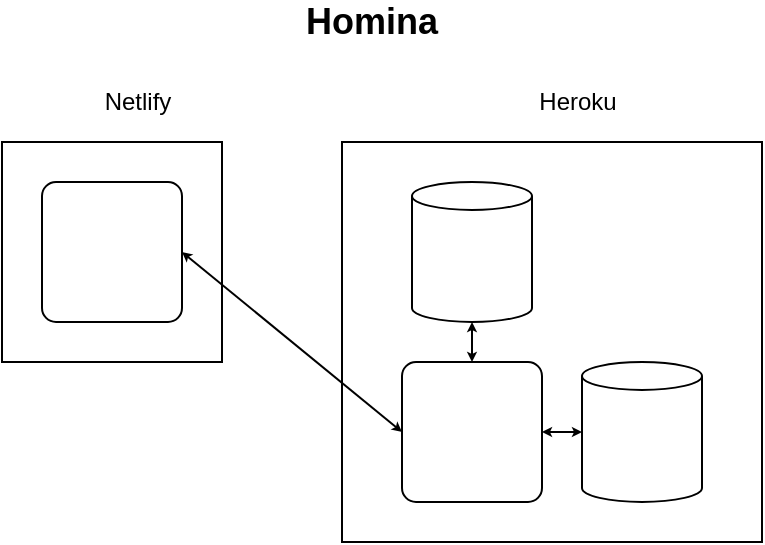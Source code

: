 <mxfile version="14.5.7" type="device"><diagram id="GjJt-kGcBOmC8ZCDO33m" name="Page-1"><mxGraphModel dx="654" dy="412" grid="0" gridSize="10" guides="1" tooltips="1" connect="1" arrows="1" fold="1" page="1" pageScale="1" pageWidth="850" pageHeight="1100" math="0" shadow="0"><root><mxCell id="0"/><mxCell id="1" parent="0"/><mxCell id="aL9clycYFhArttUdrQyp-5" value="" style="rounded=0;whiteSpace=wrap;html=1;" parent="1" vertex="1"><mxGeometry x="530" y="170" width="210" height="200" as="geometry"/></mxCell><mxCell id="GDOy3zB4d78wmAZiccrS-6" value="" style="group" vertex="1" connectable="0" parent="1"><mxGeometry x="560" y="280" width="70.01" height="70" as="geometry"/></mxCell><mxCell id="GDOy3zB4d78wmAZiccrS-3" value="" style="rounded=1;whiteSpace=wrap;html=1;arcSize=10;" vertex="1" parent="GDOy3zB4d78wmAZiccrS-6"><mxGeometry width="70" height="70" as="geometry"/></mxCell><mxCell id="GDOy3zB4d78wmAZiccrS-4" value="" style="shape=image;imageAspect=0;aspect=fixed;verticalLabelPosition=bottom;verticalAlign=top;image=https://external-content.duckduckgo.com/iu/?u=https%3A%2F%2Fcdn.freebiesupply.com%2Flogos%2Flarge%2F2x%2Fnodejs-icon-logo-png-transparent.png&amp;f=1&amp;nofb=1;" vertex="1" parent="GDOy3zB4d78wmAZiccrS-6"><mxGeometry x="16.85" y="15" width="36.31" height="40" as="geometry"/></mxCell><mxCell id="GDOy3zB4d78wmAZiccrS-10" value="" style="group" vertex="1" connectable="0" parent="1"><mxGeometry x="565" y="190" width="60" height="70" as="geometry"/></mxCell><mxCell id="GDOy3zB4d78wmAZiccrS-8" value="" style="shape=cylinder3;whiteSpace=wrap;html=1;boundedLbl=1;backgroundOutline=1;size=7.0;" vertex="1" parent="GDOy3zB4d78wmAZiccrS-10"><mxGeometry width="60" height="70" as="geometry"/></mxCell><mxCell id="GDOy3zB4d78wmAZiccrS-9" value="" style="shape=image;imageAspect=0;aspect=fixed;verticalLabelPosition=bottom;verticalAlign=top;image=https://upload.wikimedia.org/wikipedia/commons/thumb/2/29/Postgresql_elephant.svg/1200px-Postgresql_elephant.svg.png;" vertex="1" parent="GDOy3zB4d78wmAZiccrS-10"><mxGeometry x="8.19" y="17.5" width="43.62" height="45" as="geometry"/></mxCell><mxCell id="GDOy3zB4d78wmAZiccrS-19" value="" style="endArrow=classic;startArrow=classic;html=1;entryX=0.5;entryY=1;entryDx=0;entryDy=0;entryPerimeter=0;exitX=0.5;exitY=0;exitDx=0;exitDy=0;endSize=2;startSize=2;" edge="1" parent="1" source="GDOy3zB4d78wmAZiccrS-3" target="GDOy3zB4d78wmAZiccrS-8"><mxGeometry width="50" height="50" relative="1" as="geometry"><mxPoint x="520" y="300" as="sourcePoint"/><mxPoint x="570" y="250" as="targetPoint"/></mxGeometry></mxCell><mxCell id="GDOy3zB4d78wmAZiccrS-31" value="" style="group" vertex="1" connectable="0" parent="1"><mxGeometry x="650" y="280" width="60" height="70" as="geometry"/></mxCell><mxCell id="GDOy3zB4d78wmAZiccrS-27" value="" style="shape=cylinder3;whiteSpace=wrap;html=1;boundedLbl=1;backgroundOutline=1;size=7.0;" vertex="1" parent="GDOy3zB4d78wmAZiccrS-31"><mxGeometry width="60" height="70" as="geometry"/></mxCell><mxCell id="GDOy3zB4d78wmAZiccrS-29" value="" style="group" vertex="1" connectable="0" parent="GDOy3zB4d78wmAZiccrS-31"><mxGeometry width="60" height="70" as="geometry"/></mxCell><mxCell id="GDOy3zB4d78wmAZiccrS-30" value="" style="shape=image;imageAspect=0;aspect=fixed;verticalLabelPosition=bottom;verticalAlign=top;image=https://external-content.duckduckgo.com/iu/?u=http%3A%2F%2Fthenewstack.io%2Fwp-content%2Fuploads%2F2015%2F03%2Fredis-logo.png&amp;f=1&amp;nofb=1;" vertex="1" parent="GDOy3zB4d78wmAZiccrS-29"><mxGeometry x="7.54" y="20" width="44.93" height="40" as="geometry"/></mxCell><mxCell id="GDOy3zB4d78wmAZiccrS-32" value="" style="endArrow=classic;startArrow=classic;html=1;entryX=0;entryY=0.5;entryDx=0;entryDy=0;entryPerimeter=0;exitX=1;exitY=0.5;exitDx=0;exitDy=0;endSize=2;startSize=2;" edge="1" parent="1" source="GDOy3zB4d78wmAZiccrS-3" target="GDOy3zB4d78wmAZiccrS-27"><mxGeometry width="50" height="50" relative="1" as="geometry"><mxPoint x="605" y="290" as="sourcePoint"/><mxPoint x="605" y="270" as="targetPoint"/></mxGeometry></mxCell><mxCell id="GDOy3zB4d78wmAZiccrS-34" value="" style="group" vertex="1" connectable="0" parent="1"><mxGeometry x="602.5" y="140" width="65" height="20" as="geometry"/></mxCell><mxCell id="GDOy3zB4d78wmAZiccrS-36" value="" style="group" vertex="1" connectable="0" parent="GDOy3zB4d78wmAZiccrS-34"><mxGeometry width="65" height="20" as="geometry"/></mxCell><mxCell id="GDOy3zB4d78wmAZiccrS-33" value="Heroku" style="text;html=1;strokeColor=none;fillColor=none;align=center;verticalAlign=middle;whiteSpace=wrap;rounded=0;" vertex="1" parent="GDOy3zB4d78wmAZiccrS-36"><mxGeometry x="25" width="40" height="20" as="geometry"/></mxCell><mxCell id="GDOy3zB4d78wmAZiccrS-62" value="" style="shape=image;imageAspect=0;aspect=fixed;verticalLabelPosition=bottom;verticalAlign=top;image=https://www.herokucdn.com/favicons/favicon.ico;" vertex="1" parent="GDOy3zB4d78wmAZiccrS-36"><mxGeometry width="20" height="20" as="geometry"/></mxCell><mxCell id="GDOy3zB4d78wmAZiccrS-38" value="" style="rounded=0;whiteSpace=wrap;html=1;" vertex="1" parent="1"><mxGeometry x="360" y="170" width="110" height="110" as="geometry"/></mxCell><mxCell id="GDOy3zB4d78wmAZiccrS-41" value="" style="group" vertex="1" connectable="0" parent="1"><mxGeometry x="383" y="140" width="65" height="25" as="geometry"/></mxCell><mxCell id="GDOy3zB4d78wmAZiccrS-39" value="" style="shape=image;imageAspect=0;aspect=fixed;verticalLabelPosition=bottom;verticalAlign=top;image=https://external-content.duckduckgo.com/iu/?u=https%3A%2F%2Fseeklogo.com%2Fimages%2FN%2Fnetlify-logo-758722CDF4-seeklogo.com.png&amp;f=1&amp;nofb=1;" vertex="1" parent="GDOy3zB4d78wmAZiccrS-41"><mxGeometry width="20.07" height="20" as="geometry"/></mxCell><mxCell id="GDOy3zB4d78wmAZiccrS-40" value="Netlify" style="text;html=1;strokeColor=none;fillColor=none;align=center;verticalAlign=middle;whiteSpace=wrap;rounded=0;" vertex="1" parent="GDOy3zB4d78wmAZiccrS-41"><mxGeometry x="25" width="40" height="20" as="geometry"/></mxCell><mxCell id="GDOy3zB4d78wmAZiccrS-52" value="" style="group" vertex="1" connectable="0" parent="1"><mxGeometry x="380" y="190" width="70.01" height="70" as="geometry"/></mxCell><mxCell id="GDOy3zB4d78wmAZiccrS-53" value="" style="rounded=1;whiteSpace=wrap;html=1;arcSize=10;" vertex="1" parent="GDOy3zB4d78wmAZiccrS-52"><mxGeometry width="70" height="70" as="geometry"/></mxCell><mxCell id="GDOy3zB4d78wmAZiccrS-50" value="" style="shape=image;verticalLabelPosition=bottom;labelBackgroundColor=#ffffff;verticalAlign=top;aspect=fixed;imageAspect=0;image=https://logos-download.com/wp-content/uploads/2016/09/React_logo_logotype_emblem.png;" vertex="1" parent="GDOy3zB4d78wmAZiccrS-52"><mxGeometry x="12.63" y="15" width="44.74" height="40" as="geometry"/></mxCell><mxCell id="GDOy3zB4d78wmAZiccrS-57" value="" style="endArrow=classic;startArrow=classic;html=1;entryX=0;entryY=0.5;entryDx=0;entryDy=0;exitX=1;exitY=0.5;exitDx=0;exitDy=0;endSize=2;startSize=2;" edge="1" parent="1" source="GDOy3zB4d78wmAZiccrS-53" target="GDOy3zB4d78wmAZiccrS-3"><mxGeometry width="50" height="50" relative="1" as="geometry"><mxPoint x="640" y="325" as="sourcePoint"/><mxPoint x="660" y="325" as="targetPoint"/></mxGeometry></mxCell><mxCell id="GDOy3zB4d78wmAZiccrS-58" value="&lt;font style=&quot;font-size: 18px&quot;&gt;&lt;b&gt;Homina&lt;/b&gt;&lt;/font&gt;" style="text;html=1;strokeColor=none;fillColor=none;align=center;verticalAlign=middle;whiteSpace=wrap;rounded=0;" vertex="1" parent="1"><mxGeometry x="360" y="100" width="370" height="20" as="geometry"/></mxCell></root></mxGraphModel></diagram></mxfile>